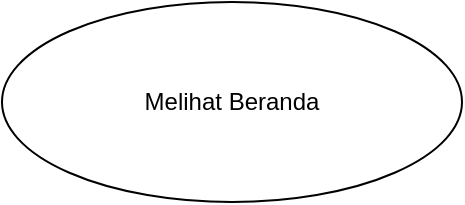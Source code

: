 <mxfile version="24.4.0" type="github">
  <diagram name="Page-1" id="sUjmxAKtblLwxa8pTKzF">
    <mxGraphModel dx="1313" dy="761" grid="1" gridSize="10" guides="1" tooltips="1" connect="1" arrows="1" fold="1" page="1" pageScale="1" pageWidth="850" pageHeight="1100" math="0" shadow="0">
      <root>
        <mxCell id="0" />
        <mxCell id="1" parent="0" />
        <mxCell id="DjJxj0krRZHvnV_72WoL-1" value="Melihat Beranda" style="ellipse;whiteSpace=wrap;html=1;" vertex="1" parent="1">
          <mxGeometry x="130" y="100" width="230" height="100" as="geometry" />
        </mxCell>
      </root>
    </mxGraphModel>
  </diagram>
</mxfile>
